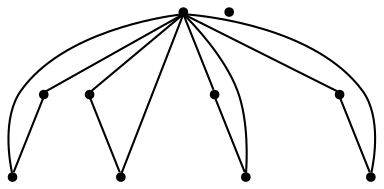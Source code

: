 graph {
  node [shape=point,comment="{\"directed\":false,\"doi\":\"10.1007/978-3-642-18469-7_4\",\"figure\":\"4 (1)\"}"]

  v0 [pos="1139.939661455386,828.1614136296984"]
  v1 [pos="1060.3114746801707,828.1614136296984"]
  v2 [pos="994.0067818998427,828.9115028384954"]
  v3 [pos="829.058124302873,834.0998106313208"]
  v4 [pos="817.0492585298605,834.0998106313209"]
  v5 [pos="902.3686317203264,828.9115028384954"]
  v6 [pos="758.2497071767075,834.0998106313208"]
  v7 [pos="687.0659955960882,837.100167466509"]
  v8 [pos="615.6320240817009,837.100167466509"]
  v9 [pos="874.2829513576805,753.211757173747"]

  v0 -- v6 [id="-1",pos="1139.939661455386,828.1614136296984 1112.1345292869898,870.6847822648657 1082.8853597585794,916.2462156786611 1050.024887844946,956.1317451608505 1047.3434859611443,959.3072881413623 1047.3434859611443,959.3072881413623 1047.3434859611443,959.3072881413623 1044.6621477081417,962.2702549752981 1044.6621477081417,962.2702549752981 1044.6621477081417,962.2702549752981 1019.5830862446777,990.9581149667852 988.0195372830058,1010.2237582311186 949.312603896055,1012.4866163681355 945.9264909096639,1012.6991289262738 945.9264909096639,1012.6991289262738 945.9264909096639,1012.6991289262738 939.008295883217,1012.6991289262738 939.008295883217,1012.6991289262738 939.008295883217,1012.6991289262738 935.622182896826,1012.557453887515 935.622182896826,1012.557453887515 935.622182896826,1012.557453887515 896.0645057228218,1010.2862020767475 865.6894528310513,991.2873758961807 840.8355807664192,961.3534368833656 838.3668966447804,958.3196325300503 838.3668966447804,958.3196325300503 838.3668966447804,958.3196325300503 835.756379471433,955.1440895495386 835.756379471433,955.1440895495386 835.756379471433,955.1440895495386 806.5281444760025,917.496427948427 780.8944769655708,875.5105723754809 758.2497071767075,834.0998106313208"]
  v1 -- v3 [id="-3",pos="1060.3114746801707,828.1614136296984 1030.1752599936885,874.635468298551 1003.9410449991723,940.7210237433213 941.1976407957934,942.6546845393801 938.3744694910824,942.7963595781391 938.3744694910824,942.7963595781391 938.3744694910824,942.7963595781391 935.5512981863714,942.7963595781391 935.5512981863714,942.7963595781391 935.5512981863714,942.7963595781391 873.6293676023537,944.4090895301152 852.5995156851075,877.8818487984422 829.058124302873,834.0998106313208"]
  v2 -- v8 [id="-4",pos="994.0067818998427,828.9115028384954 969.4041560463685,871.3474373720948 943.6954041927265,916.9755750568319 913.8166079049373,956.9027549655864 911.3437241505427,960.0782979460981 911.3437241505427,960.0782979460981 911.3437241505427,960.0782979460981 908.9459247393584,963.041264780034 908.9459247393584,963.041264780034 908.9459247393584,963.041264780034 885.5724868519577,992.2501048399912 855.4767731692498,1010.9489207724141 817.5496988588978,1013.3284636922508 814.1635858725068,1013.4701387310097 814.1635858725068,1013.4701387310097 814.1635858725068,1013.4701387310097 810.7023249121061,1013.5368430019514 810.7023249121061,1013.5368430019514 810.7023249121061,1013.5368430019514 807.316211925715,1013.5368430019514 807.316211925715,1013.5368430019514 807.316211925715,1013.5368430019514 803.8592142288694,1013.3993012116302 803.8592142288694,1013.3993012116302 803.8592142288694,1013.3993012116302 764.2974010529088,1011.3614825549399 732.625425209177,992.1292232202961 706.8166457389868,963.041264780034 704.135243855185,960.0074604267187 704.135243855185,960.0074604267187 704.135243855185,960.0074604267187 701.4538419713831,956.9027549655864 701.4538419713831,956.9027549655864 701.4538419713831,956.9027549655864 670.5617252042503,920.1469212004683 642.6220138952693,878.4068985269126 615.6320240817009,837.100167466509"]
  v5 -- v7 [id="-8",pos="902.3686317203264,828.9115028384954 883.4249473745416,879.2486822625904 869.9179103389841,943.2964190506705 806.4697314022168,943.7173109185094 803.7174448079603,943.7881484378888 803.7174448079603,943.7881484378888 803.7174448079603,943.7881484378888 800.9652218445032,943.7173109185094 800.9652218445032,943.7173109185094 800.9652218445032,943.7173109185094 742.0040323533499,943.8548527088304 717.475440934897,882.199122174338 687.0659955960882,837.100167466509"]
  v7 -- v9 [id="-20",pos="687.0659955960882,837.100167466509 874.2829513576805,753.211757173747 874.2829513576805,753.211757173747 874.2829513576805,753.211757173747"]
  v9 -- v1 [id="-24",pos="874.2829513576805,753.211757173747 1060.3114746801707,828.1614136296984 1060.3114746801707,828.1614136296984 1060.3114746801707,828.1614136296984"]
  v9 -- v6 [id="-30",pos="874.2829513576805,753.211757173747 758.2497071767075,834.0998106313208 758.2497071767075,834.0998106313208 758.2497071767075,834.0998106313208"]
  v9 -- v0 [id="-31",pos="874.2829513576805,753.211757173747 1139.939661455386,828.1614136296984 1139.939661455386,828.1614136296984 1139.939661455386,828.1614136296984"]
  v9 -- v5 [id="-32",pos="874.2829513576805,753.211757173747 902.3686317203264,828.9115028384954 902.3686317203264,828.9115028384954 902.3686317203264,828.9115028384954"]
  v9 -- v2 [id="-33",pos="874.2829513576805,753.211757173747 994.0067818998427,828.9115028384954 994.0067818998427,828.9115028384954 994.0067818998427,828.9115028384954"]
  v9 -- v8 [id="-34",pos="874.2829513576805,753.211757173747 615.6320240817009,837.100167466509 615.6320240817009,837.100167466509 615.6320240817009,837.100167466509"]
  v9 -- v3 [id="-35",pos="874.2829513576805,753.211757173747 829.058124302873,834.0998106313208 829.058124302873,834.0998106313208 829.058124302873,834.0998106313208"]
}
